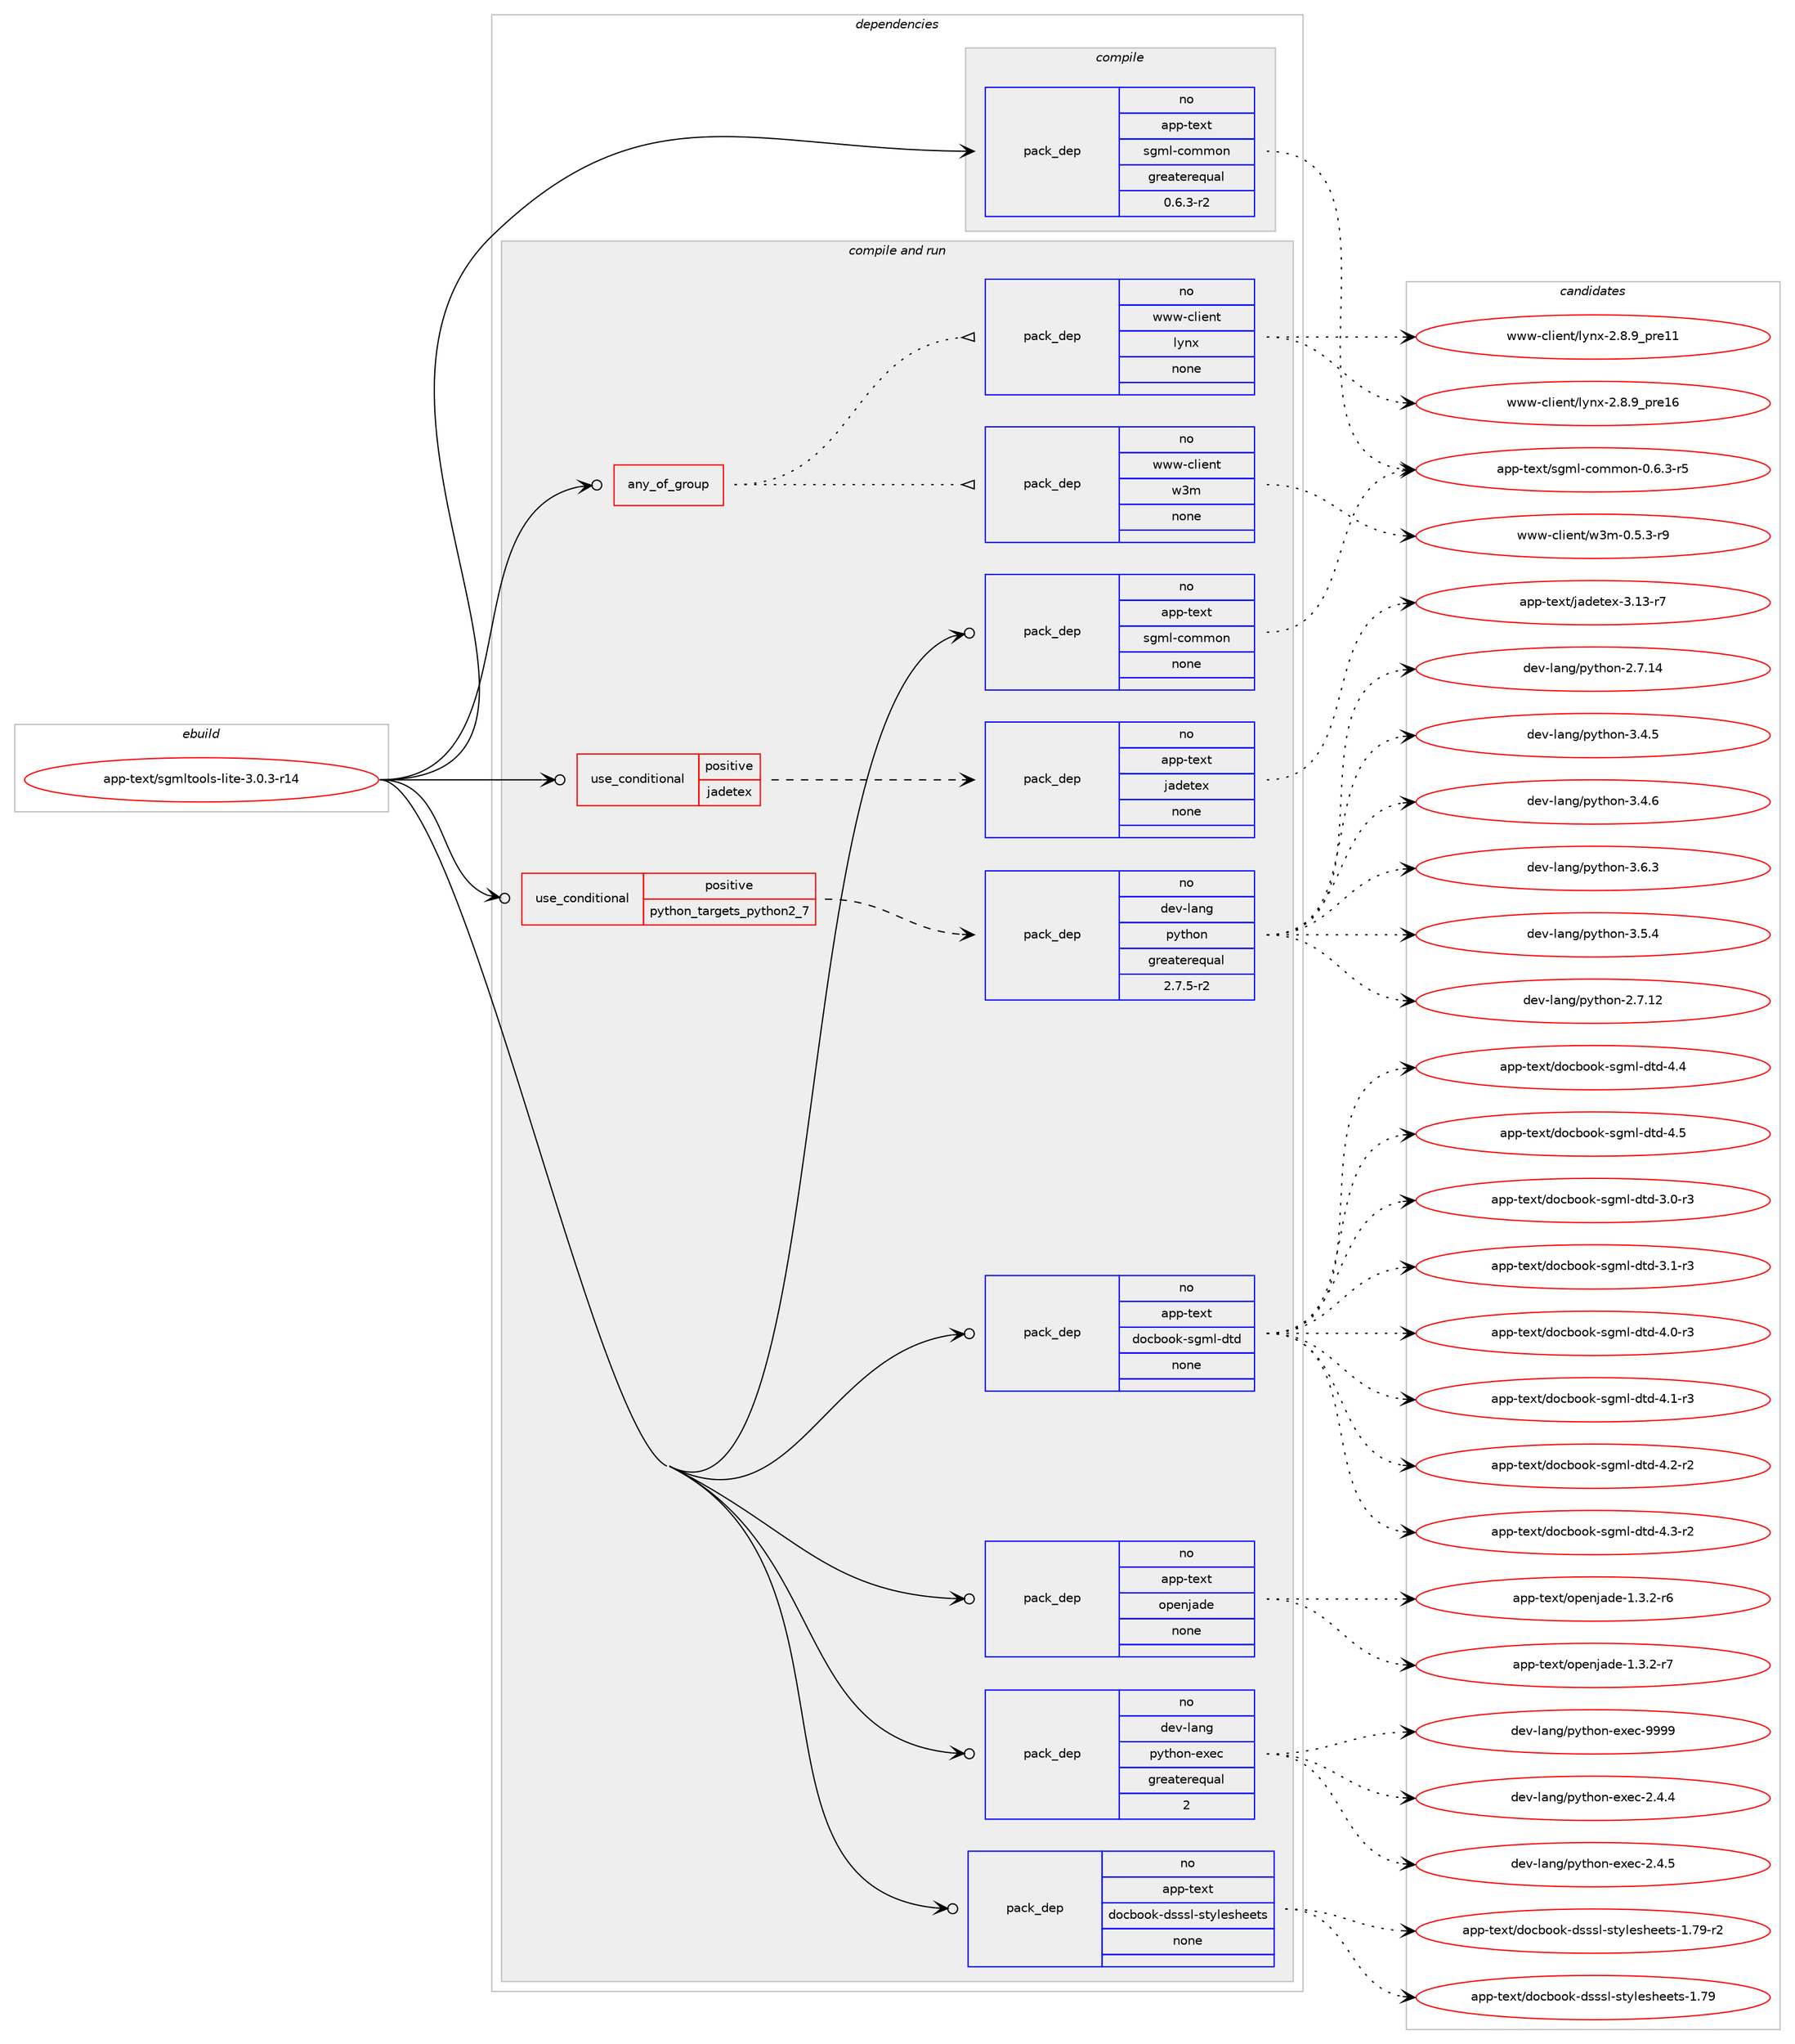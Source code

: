 digraph prolog {

# *************
# Graph options
# *************

newrank=true;
concentrate=true;
compound=true;
graph [rankdir=LR,fontname=Helvetica,fontsize=10,ranksep=1.5];#, ranksep=2.5, nodesep=0.2];
edge  [arrowhead=vee];
node  [fontname=Helvetica,fontsize=10];

# **********
# The ebuild
# **********

subgraph cluster_leftcol {
color=gray;
rank=same;
label=<<i>ebuild</i>>;
id [label="app-text/sgmltools-lite-3.0.3-r14", color=red, width=4, href="../app-text/sgmltools-lite-3.0.3-r14.svg"];
}

# ****************
# The dependencies
# ****************

subgraph cluster_midcol {
color=gray;
label=<<i>dependencies</i>>;
subgraph cluster_compile {
fillcolor="#eeeeee";
style=filled;
label=<<i>compile</i>>;
subgraph pack43996 {
dependency60287 [label=<<TABLE BORDER="0" CELLBORDER="1" CELLSPACING="0" CELLPADDING="4" WIDTH="220"><TR><TD ROWSPAN="6" CELLPADDING="30">pack_dep</TD></TR><TR><TD WIDTH="110">no</TD></TR><TR><TD>app-text</TD></TR><TR><TD>sgml-common</TD></TR><TR><TD>greaterequal</TD></TR><TR><TD>0.6.3-r2</TD></TR></TABLE>>, shape=none, color=blue];
}
id:e -> dependency60287:w [weight=20,style="solid",arrowhead="vee"];
}
subgraph cluster_compileandrun {
fillcolor="#eeeeee";
style=filled;
label=<<i>compile and run</i>>;
subgraph any1098 {
dependency60288 [label=<<TABLE BORDER="0" CELLBORDER="1" CELLSPACING="0" CELLPADDING="4"><TR><TD CELLPADDING="10">any_of_group</TD></TR></TABLE>>, shape=none, color=red];subgraph pack43997 {
dependency60289 [label=<<TABLE BORDER="0" CELLBORDER="1" CELLSPACING="0" CELLPADDING="4" WIDTH="220"><TR><TD ROWSPAN="6" CELLPADDING="30">pack_dep</TD></TR><TR><TD WIDTH="110">no</TD></TR><TR><TD>www-client</TD></TR><TR><TD>w3m</TD></TR><TR><TD>none</TD></TR><TR><TD></TD></TR></TABLE>>, shape=none, color=blue];
}
dependency60288:e -> dependency60289:w [weight=20,style="dotted",arrowhead="oinv"];
subgraph pack43998 {
dependency60290 [label=<<TABLE BORDER="0" CELLBORDER="1" CELLSPACING="0" CELLPADDING="4" WIDTH="220"><TR><TD ROWSPAN="6" CELLPADDING="30">pack_dep</TD></TR><TR><TD WIDTH="110">no</TD></TR><TR><TD>www-client</TD></TR><TR><TD>lynx</TD></TR><TR><TD>none</TD></TR><TR><TD></TD></TR></TABLE>>, shape=none, color=blue];
}
dependency60288:e -> dependency60290:w [weight=20,style="dotted",arrowhead="oinv"];
}
id:e -> dependency60288:w [weight=20,style="solid",arrowhead="odotvee"];
subgraph cond15165 {
dependency60291 [label=<<TABLE BORDER="0" CELLBORDER="1" CELLSPACING="0" CELLPADDING="4"><TR><TD ROWSPAN="3" CELLPADDING="10">use_conditional</TD></TR><TR><TD>positive</TD></TR><TR><TD>jadetex</TD></TR></TABLE>>, shape=none, color=red];
subgraph pack43999 {
dependency60292 [label=<<TABLE BORDER="0" CELLBORDER="1" CELLSPACING="0" CELLPADDING="4" WIDTH="220"><TR><TD ROWSPAN="6" CELLPADDING="30">pack_dep</TD></TR><TR><TD WIDTH="110">no</TD></TR><TR><TD>app-text</TD></TR><TR><TD>jadetex</TD></TR><TR><TD>none</TD></TR><TR><TD></TD></TR></TABLE>>, shape=none, color=blue];
}
dependency60291:e -> dependency60292:w [weight=20,style="dashed",arrowhead="vee"];
}
id:e -> dependency60291:w [weight=20,style="solid",arrowhead="odotvee"];
subgraph cond15166 {
dependency60293 [label=<<TABLE BORDER="0" CELLBORDER="1" CELLSPACING="0" CELLPADDING="4"><TR><TD ROWSPAN="3" CELLPADDING="10">use_conditional</TD></TR><TR><TD>positive</TD></TR><TR><TD>python_targets_python2_7</TD></TR></TABLE>>, shape=none, color=red];
subgraph pack44000 {
dependency60294 [label=<<TABLE BORDER="0" CELLBORDER="1" CELLSPACING="0" CELLPADDING="4" WIDTH="220"><TR><TD ROWSPAN="6" CELLPADDING="30">pack_dep</TD></TR><TR><TD WIDTH="110">no</TD></TR><TR><TD>dev-lang</TD></TR><TR><TD>python</TD></TR><TR><TD>greaterequal</TD></TR><TR><TD>2.7.5-r2</TD></TR></TABLE>>, shape=none, color=blue];
}
dependency60293:e -> dependency60294:w [weight=20,style="dashed",arrowhead="vee"];
}
id:e -> dependency60293:w [weight=20,style="solid",arrowhead="odotvee"];
subgraph pack44001 {
dependency60295 [label=<<TABLE BORDER="0" CELLBORDER="1" CELLSPACING="0" CELLPADDING="4" WIDTH="220"><TR><TD ROWSPAN="6" CELLPADDING="30">pack_dep</TD></TR><TR><TD WIDTH="110">no</TD></TR><TR><TD>app-text</TD></TR><TR><TD>docbook-dsssl-stylesheets</TD></TR><TR><TD>none</TD></TR><TR><TD></TD></TR></TABLE>>, shape=none, color=blue];
}
id:e -> dependency60295:w [weight=20,style="solid",arrowhead="odotvee"];
subgraph pack44002 {
dependency60296 [label=<<TABLE BORDER="0" CELLBORDER="1" CELLSPACING="0" CELLPADDING="4" WIDTH="220"><TR><TD ROWSPAN="6" CELLPADDING="30">pack_dep</TD></TR><TR><TD WIDTH="110">no</TD></TR><TR><TD>app-text</TD></TR><TR><TD>docbook-sgml-dtd</TD></TR><TR><TD>none</TD></TR><TR><TD></TD></TR></TABLE>>, shape=none, color=blue];
}
id:e -> dependency60296:w [weight=20,style="solid",arrowhead="odotvee"];
subgraph pack44003 {
dependency60297 [label=<<TABLE BORDER="0" CELLBORDER="1" CELLSPACING="0" CELLPADDING="4" WIDTH="220"><TR><TD ROWSPAN="6" CELLPADDING="30">pack_dep</TD></TR><TR><TD WIDTH="110">no</TD></TR><TR><TD>app-text</TD></TR><TR><TD>openjade</TD></TR><TR><TD>none</TD></TR><TR><TD></TD></TR></TABLE>>, shape=none, color=blue];
}
id:e -> dependency60297:w [weight=20,style="solid",arrowhead="odotvee"];
subgraph pack44004 {
dependency60298 [label=<<TABLE BORDER="0" CELLBORDER="1" CELLSPACING="0" CELLPADDING="4" WIDTH="220"><TR><TD ROWSPAN="6" CELLPADDING="30">pack_dep</TD></TR><TR><TD WIDTH="110">no</TD></TR><TR><TD>app-text</TD></TR><TR><TD>sgml-common</TD></TR><TR><TD>none</TD></TR><TR><TD></TD></TR></TABLE>>, shape=none, color=blue];
}
id:e -> dependency60298:w [weight=20,style="solid",arrowhead="odotvee"];
subgraph pack44005 {
dependency60299 [label=<<TABLE BORDER="0" CELLBORDER="1" CELLSPACING="0" CELLPADDING="4" WIDTH="220"><TR><TD ROWSPAN="6" CELLPADDING="30">pack_dep</TD></TR><TR><TD WIDTH="110">no</TD></TR><TR><TD>dev-lang</TD></TR><TR><TD>python-exec</TD></TR><TR><TD>greaterequal</TD></TR><TR><TD>2</TD></TR></TABLE>>, shape=none, color=blue];
}
id:e -> dependency60299:w [weight=20,style="solid",arrowhead="odotvee"];
}
subgraph cluster_run {
fillcolor="#eeeeee";
style=filled;
label=<<i>run</i>>;
}
}

# **************
# The candidates
# **************

subgraph cluster_choices {
rank=same;
color=gray;
label=<<i>candidates</i>>;

subgraph choice43996 {
color=black;
nodesep=1;
choice97112112451161011201164711510310910845991111091091111104548465446514511453 [label="app-text/sgml-common-0.6.3-r5", color=red, width=4,href="../app-text/sgml-common-0.6.3-r5.svg"];
dependency60287:e -> choice97112112451161011201164711510310910845991111091091111104548465446514511453:w [style=dotted,weight="100"];
}
subgraph choice43997 {
color=black;
nodesep=1;
choice119119119459910810510111011647119511094548465346514511457 [label="www-client/w3m-0.5.3-r9", color=red, width=4,href="../www-client/w3m-0.5.3-r9.svg"];
dependency60289:e -> choice119119119459910810510111011647119511094548465346514511457:w [style=dotted,weight="100"];
}
subgraph choice43998 {
color=black;
nodesep=1;
choice119119119459910810510111011647108121110120455046564657951121141014949 [label="www-client/lynx-2.8.9_pre11", color=red, width=4,href="../www-client/lynx-2.8.9_pre11.svg"];
choice119119119459910810510111011647108121110120455046564657951121141014954 [label="www-client/lynx-2.8.9_pre16", color=red, width=4,href="../www-client/lynx-2.8.9_pre16.svg"];
dependency60290:e -> choice119119119459910810510111011647108121110120455046564657951121141014949:w [style=dotted,weight="100"];
dependency60290:e -> choice119119119459910810510111011647108121110120455046564657951121141014954:w [style=dotted,weight="100"];
}
subgraph choice43999 {
color=black;
nodesep=1;
choice9711211245116101120116471069710010111610112045514649514511455 [label="app-text/jadetex-3.13-r7", color=red, width=4,href="../app-text/jadetex-3.13-r7.svg"];
dependency60292:e -> choice9711211245116101120116471069710010111610112045514649514511455:w [style=dotted,weight="100"];
}
subgraph choice44000 {
color=black;
nodesep=1;
choice10010111845108971101034711212111610411111045504655464950 [label="dev-lang/python-2.7.12", color=red, width=4,href="../dev-lang/python-2.7.12.svg"];
choice10010111845108971101034711212111610411111045504655464952 [label="dev-lang/python-2.7.14", color=red, width=4,href="../dev-lang/python-2.7.14.svg"];
choice100101118451089711010347112121116104111110455146524653 [label="dev-lang/python-3.4.5", color=red, width=4,href="../dev-lang/python-3.4.5.svg"];
choice100101118451089711010347112121116104111110455146524654 [label="dev-lang/python-3.4.6", color=red, width=4,href="../dev-lang/python-3.4.6.svg"];
choice100101118451089711010347112121116104111110455146534652 [label="dev-lang/python-3.5.4", color=red, width=4,href="../dev-lang/python-3.5.4.svg"];
choice100101118451089711010347112121116104111110455146544651 [label="dev-lang/python-3.6.3", color=red, width=4,href="../dev-lang/python-3.6.3.svg"];
dependency60294:e -> choice10010111845108971101034711212111610411111045504655464950:w [style=dotted,weight="100"];
dependency60294:e -> choice10010111845108971101034711212111610411111045504655464952:w [style=dotted,weight="100"];
dependency60294:e -> choice100101118451089711010347112121116104111110455146524653:w [style=dotted,weight="100"];
dependency60294:e -> choice100101118451089711010347112121116104111110455146524654:w [style=dotted,weight="100"];
dependency60294:e -> choice100101118451089711010347112121116104111110455146534652:w [style=dotted,weight="100"];
dependency60294:e -> choice100101118451089711010347112121116104111110455146544651:w [style=dotted,weight="100"];
}
subgraph choice44001 {
color=black;
nodesep=1;
choice971121124511610112011647100111999811111110745100115115115108451151161211081011151041011011161154549465557 [label="app-text/docbook-dsssl-stylesheets-1.79", color=red, width=4,href="../app-text/docbook-dsssl-stylesheets-1.79.svg"];
choice9711211245116101120116471001119998111111107451001151151151084511511612110810111510410110111611545494655574511450 [label="app-text/docbook-dsssl-stylesheets-1.79-r2", color=red, width=4,href="../app-text/docbook-dsssl-stylesheets-1.79-r2.svg"];
dependency60295:e -> choice971121124511610112011647100111999811111110745100115115115108451151161211081011151041011011161154549465557:w [style=dotted,weight="100"];
dependency60295:e -> choice9711211245116101120116471001119998111111107451001151151151084511511612110810111510410110111611545494655574511450:w [style=dotted,weight="100"];
}
subgraph choice44002 {
color=black;
nodesep=1;
choice97112112451161011201164710011199981111111074511510310910845100116100455146484511451 [label="app-text/docbook-sgml-dtd-3.0-r3", color=red, width=4,href="../app-text/docbook-sgml-dtd-3.0-r3.svg"];
choice97112112451161011201164710011199981111111074511510310910845100116100455146494511451 [label="app-text/docbook-sgml-dtd-3.1-r3", color=red, width=4,href="../app-text/docbook-sgml-dtd-3.1-r3.svg"];
choice97112112451161011201164710011199981111111074511510310910845100116100455246484511451 [label="app-text/docbook-sgml-dtd-4.0-r3", color=red, width=4,href="../app-text/docbook-sgml-dtd-4.0-r3.svg"];
choice97112112451161011201164710011199981111111074511510310910845100116100455246494511451 [label="app-text/docbook-sgml-dtd-4.1-r3", color=red, width=4,href="../app-text/docbook-sgml-dtd-4.1-r3.svg"];
choice97112112451161011201164710011199981111111074511510310910845100116100455246504511450 [label="app-text/docbook-sgml-dtd-4.2-r2", color=red, width=4,href="../app-text/docbook-sgml-dtd-4.2-r2.svg"];
choice97112112451161011201164710011199981111111074511510310910845100116100455246514511450 [label="app-text/docbook-sgml-dtd-4.3-r2", color=red, width=4,href="../app-text/docbook-sgml-dtd-4.3-r2.svg"];
choice9711211245116101120116471001119998111111107451151031091084510011610045524652 [label="app-text/docbook-sgml-dtd-4.4", color=red, width=4,href="../app-text/docbook-sgml-dtd-4.4.svg"];
choice9711211245116101120116471001119998111111107451151031091084510011610045524653 [label="app-text/docbook-sgml-dtd-4.5", color=red, width=4,href="../app-text/docbook-sgml-dtd-4.5.svg"];
dependency60296:e -> choice97112112451161011201164710011199981111111074511510310910845100116100455146484511451:w [style=dotted,weight="100"];
dependency60296:e -> choice97112112451161011201164710011199981111111074511510310910845100116100455146494511451:w [style=dotted,weight="100"];
dependency60296:e -> choice97112112451161011201164710011199981111111074511510310910845100116100455246484511451:w [style=dotted,weight="100"];
dependency60296:e -> choice97112112451161011201164710011199981111111074511510310910845100116100455246494511451:w [style=dotted,weight="100"];
dependency60296:e -> choice97112112451161011201164710011199981111111074511510310910845100116100455246504511450:w [style=dotted,weight="100"];
dependency60296:e -> choice97112112451161011201164710011199981111111074511510310910845100116100455246514511450:w [style=dotted,weight="100"];
dependency60296:e -> choice9711211245116101120116471001119998111111107451151031091084510011610045524652:w [style=dotted,weight="100"];
dependency60296:e -> choice9711211245116101120116471001119998111111107451151031091084510011610045524653:w [style=dotted,weight="100"];
}
subgraph choice44003 {
color=black;
nodesep=1;
choice971121124511610112011647111112101110106971001014549465146504511454 [label="app-text/openjade-1.3.2-r6", color=red, width=4,href="../app-text/openjade-1.3.2-r6.svg"];
choice971121124511610112011647111112101110106971001014549465146504511455 [label="app-text/openjade-1.3.2-r7", color=red, width=4,href="../app-text/openjade-1.3.2-r7.svg"];
dependency60297:e -> choice971121124511610112011647111112101110106971001014549465146504511454:w [style=dotted,weight="100"];
dependency60297:e -> choice971121124511610112011647111112101110106971001014549465146504511455:w [style=dotted,weight="100"];
}
subgraph choice44004 {
color=black;
nodesep=1;
choice97112112451161011201164711510310910845991111091091111104548465446514511453 [label="app-text/sgml-common-0.6.3-r5", color=red, width=4,href="../app-text/sgml-common-0.6.3-r5.svg"];
dependency60298:e -> choice97112112451161011201164711510310910845991111091091111104548465446514511453:w [style=dotted,weight="100"];
}
subgraph choice44005 {
color=black;
nodesep=1;
choice1001011184510897110103471121211161041111104510112010199455046524652 [label="dev-lang/python-exec-2.4.4", color=red, width=4,href="../dev-lang/python-exec-2.4.4.svg"];
choice1001011184510897110103471121211161041111104510112010199455046524653 [label="dev-lang/python-exec-2.4.5", color=red, width=4,href="../dev-lang/python-exec-2.4.5.svg"];
choice10010111845108971101034711212111610411111045101120101994557575757 [label="dev-lang/python-exec-9999", color=red, width=4,href="../dev-lang/python-exec-9999.svg"];
dependency60299:e -> choice1001011184510897110103471121211161041111104510112010199455046524652:w [style=dotted,weight="100"];
dependency60299:e -> choice1001011184510897110103471121211161041111104510112010199455046524653:w [style=dotted,weight="100"];
dependency60299:e -> choice10010111845108971101034711212111610411111045101120101994557575757:w [style=dotted,weight="100"];
}
}

}
